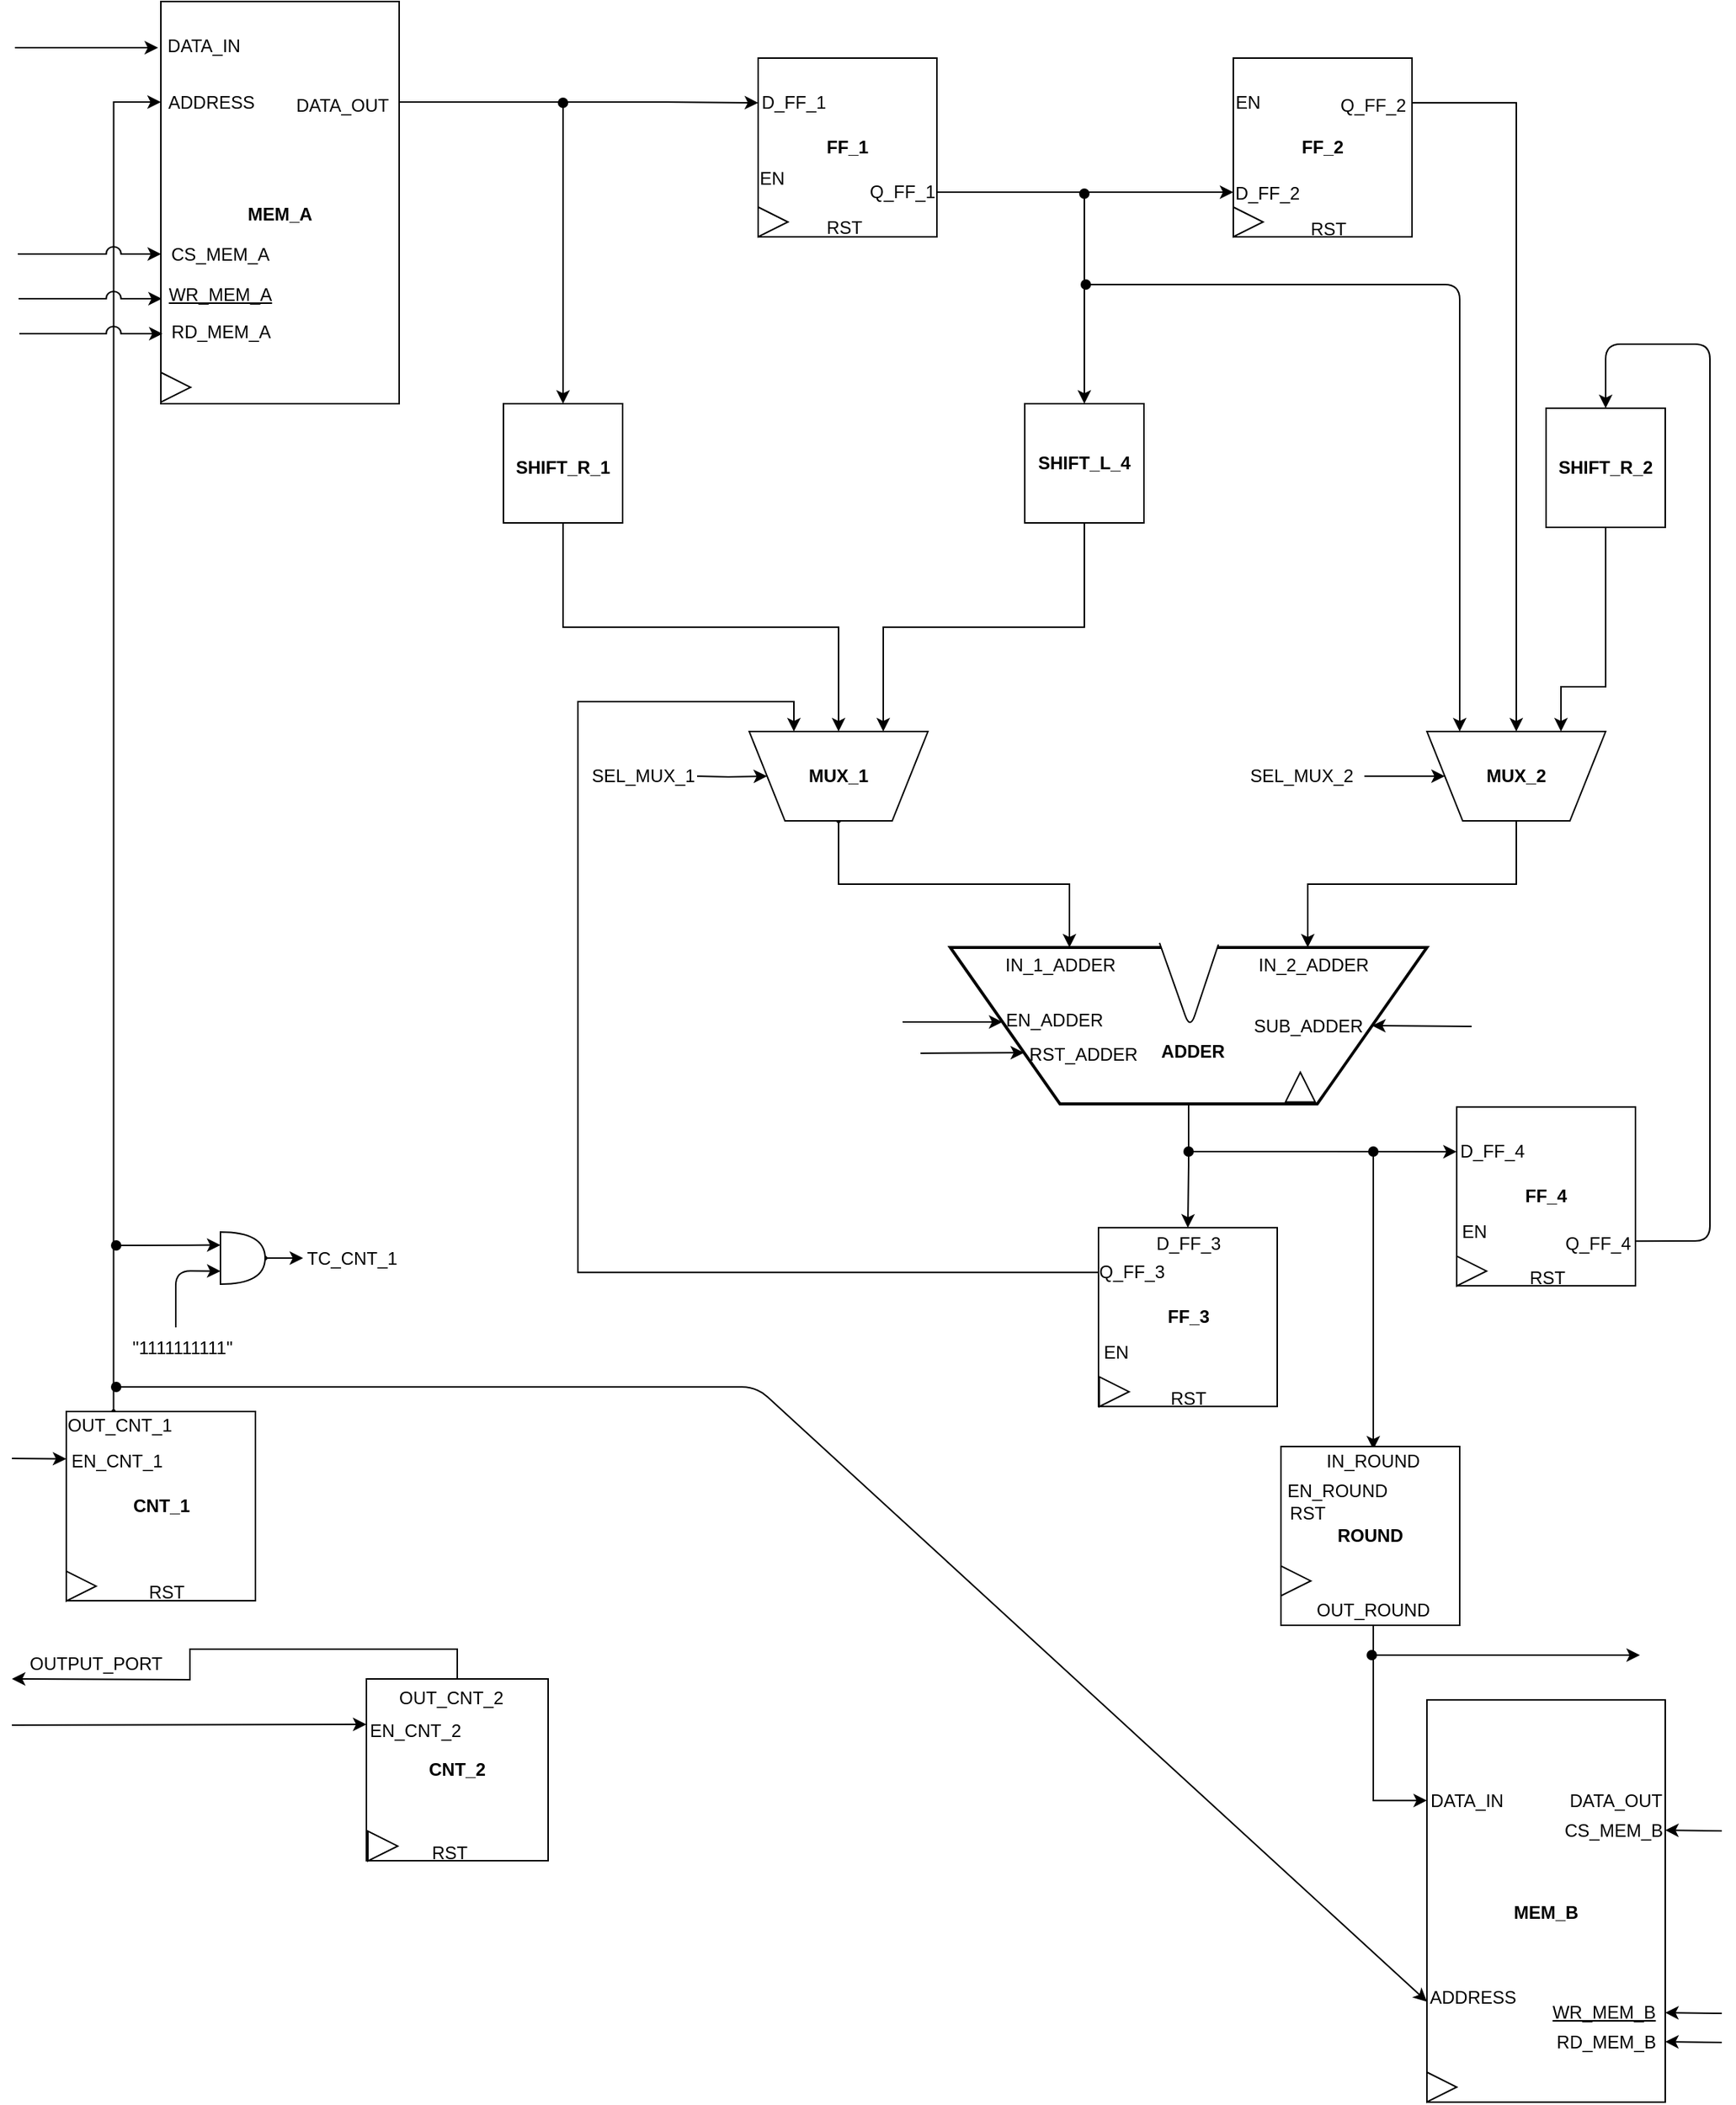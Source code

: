 <mxfile version="10.6.5" type="github"><diagram id="zmofKFTXcaP-koSaaH_2" name="Page-1"><mxGraphModel dx="1010" dy="555" grid="1" gridSize="10" guides="1" tooltips="1" connect="1" arrows="1" fold="1" page="1" pageScale="1" pageWidth="1169" pageHeight="827" math="0" shadow="0"><root><mxCell id="0"/><mxCell id="1" parent="0"/><mxCell id="V-4PgBDNpyKRyXy0ulgB-5" style="edgeStyle=orthogonalEdgeStyle;rounded=0;orthogonalLoop=1;jettySize=auto;html=1;exitX=0.5;exitY=1;exitDx=0;exitDy=0;entryX=0.5;entryY=0;entryDx=0;entryDy=0;" parent="1" source="Cmz5-py3-zcq8YhhBfew-87" target="Cmz5-py3-zcq8YhhBfew-98" edge="1"><mxGeometry relative="1" as="geometry"/></mxCell><mxCell id="Cmz5-py3-zcq8YhhBfew-87" value="" style="verticalLabelPosition=bottom;verticalAlign=top;html=1;strokeWidth=2;shape=trapezoid;perimeter=trapezoidPerimeter;whiteSpace=wrap;size=0.23;arcSize=10;flipV=1;" parent="1" vertex="1"><mxGeometry x="640" y="735" width="320" height="105" as="geometry"/></mxCell><mxCell id="Cmz5-py3-zcq8YhhBfew-36" style="edgeStyle=orthogonalEdgeStyle;rounded=0;orthogonalLoop=1;jettySize=auto;html=1;exitX=1;exitY=0.25;exitDx=0;exitDy=0;entryX=0;entryY=0.25;entryDx=0;entryDy=0;" parent="1" source="Cmz5-py3-zcq8YhhBfew-1" target="Cmz5-py3-zcq8YhhBfew-16" edge="1"><mxGeometry relative="1" as="geometry"><Array as="points"><mxPoint x="450" y="168"/><mxPoint x="450" y="168"/></Array></mxGeometry></mxCell><mxCell id="Cmz5-py3-zcq8YhhBfew-1" value="&lt;b&gt;&lt;br&gt;MEM_A&lt;/b&gt;" style="rounded=0;whiteSpace=wrap;html=1;" parent="1" vertex="1"><mxGeometry x="110" y="100" width="160" height="270" as="geometry"/></mxCell><mxCell id="Cmz5-py3-zcq8YhhBfew-2" value="DATA_IN" style="text;html=1;strokeColor=none;fillColor=none;align=center;verticalAlign=middle;whiteSpace=wrap;rounded=0;" parent="1" vertex="1"><mxGeometry x="119" y="120" width="40" height="20" as="geometry"/></mxCell><mxCell id="Cmz5-py3-zcq8YhhBfew-3" value="ADDRESS" style="text;html=1;strokeColor=none;fillColor=none;align=center;verticalAlign=middle;whiteSpace=wrap;rounded=0;" parent="1" vertex="1"><mxGeometry x="119" y="158" width="50" height="20" as="geometry"/></mxCell><mxCell id="Cmz5-py3-zcq8YhhBfew-4" value="CS_MEM_A" style="text;html=1;strokeColor=none;fillColor=none;align=center;verticalAlign=middle;whiteSpace=wrap;rounded=0;" parent="1" vertex="1"><mxGeometry x="120" y="260" width="60" height="20" as="geometry"/></mxCell><mxCell id="Cmz5-py3-zcq8YhhBfew-5" value="&lt;u&gt;WR_MEM_A&lt;/u&gt;" style="text;html=1;strokeColor=none;fillColor=none;align=center;verticalAlign=middle;whiteSpace=wrap;rounded=0;" parent="1" vertex="1"><mxGeometry x="120" y="287" width="60" height="20" as="geometry"/></mxCell><mxCell id="Cmz5-py3-zcq8YhhBfew-8" value="RD_MEM_A" style="text;html=1;strokeColor=none;fillColor=none;align=center;verticalAlign=middle;whiteSpace=wrap;rounded=0;" parent="1" vertex="1"><mxGeometry x="112.5" y="312" width="75" height="20" as="geometry"/></mxCell><mxCell id="Cmz5-py3-zcq8YhhBfew-12" value="DATA_OUT" style="text;html=1;strokeColor=none;fillColor=none;align=center;verticalAlign=middle;whiteSpace=wrap;rounded=0;" parent="1" vertex="1"><mxGeometry x="212" y="160" width="40" height="20" as="geometry"/></mxCell><mxCell id="Cmz5-py3-zcq8YhhBfew-15" value="" style="triangle;whiteSpace=wrap;html=1;" parent="1" vertex="1"><mxGeometry x="110" y="349" width="20" height="20" as="geometry"/></mxCell><mxCell id="Cmz5-py3-zcq8YhhBfew-40" style="edgeStyle=orthogonalEdgeStyle;rounded=0;orthogonalLoop=1;jettySize=auto;html=1;exitX=1;exitY=0.75;exitDx=0;exitDy=0;entryX=0;entryY=0.75;entryDx=0;entryDy=0;" parent="1" source="Cmz5-py3-zcq8YhhBfew-16" target="Cmz5-py3-zcq8YhhBfew-32" edge="1"><mxGeometry relative="1" as="geometry"/></mxCell><mxCell id="Cmz5-py3-zcq8YhhBfew-16" value="&lt;b&gt;FF_1&lt;/b&gt;" style="whiteSpace=wrap;html=1;aspect=fixed;" parent="1" vertex="1"><mxGeometry x="511" y="138" width="120" height="120" as="geometry"/></mxCell><mxCell id="Cmz5-py3-zcq8YhhBfew-41" style="edgeStyle=orthogonalEdgeStyle;rounded=0;orthogonalLoop=1;jettySize=auto;html=1;exitX=1;exitY=0.25;exitDx=0;exitDy=0;entryX=0.5;entryY=1;entryDx=0;entryDy=0;" parent="1" source="Cmz5-py3-zcq8YhhBfew-32" target="Cmz5-py3-zcq8YhhBfew-65" edge="1"><mxGeometry relative="1" as="geometry"><mxPoint x="1070" y="168" as="targetPoint"/></mxGeometry></mxCell><mxCell id="Cmz5-py3-zcq8YhhBfew-32" value="&lt;b&gt;FF_2&lt;/b&gt;" style="whiteSpace=wrap;html=1;aspect=fixed;" parent="1" vertex="1"><mxGeometry x="830" y="138" width="120" height="120" as="geometry"/></mxCell><mxCell id="Cmz5-py3-zcq8YhhBfew-33" value="D_FF_1" style="text;html=1;strokeColor=none;fillColor=none;align=center;verticalAlign=middle;whiteSpace=wrap;rounded=0;" parent="1" vertex="1"><mxGeometry x="515" y="158" width="40" height="20" as="geometry"/></mxCell><mxCell id="Cmz5-py3-zcq8YhhBfew-37" value="Q_FF_1" style="text;html=1;strokeColor=none;fillColor=none;align=center;verticalAlign=middle;whiteSpace=wrap;rounded=0;" parent="1" vertex="1"><mxGeometry x="588" y="218" width="40" height="20" as="geometry"/></mxCell><mxCell id="Cmz5-py3-zcq8YhhBfew-43" value="D_FF_2" style="text;html=1;strokeColor=none;fillColor=none;align=center;verticalAlign=middle;whiteSpace=wrap;rounded=0;" parent="1" vertex="1"><mxGeometry x="833" y="219" width="40" height="20" as="geometry"/></mxCell><mxCell id="Cmz5-py3-zcq8YhhBfew-44" value="Q_FF_2" style="text;html=1;strokeColor=none;fillColor=none;align=center;verticalAlign=middle;whiteSpace=wrap;rounded=0;" parent="1" vertex="1"><mxGeometry x="904" y="160" width="40" height="20" as="geometry"/></mxCell><mxCell id="Cmz5-py3-zcq8YhhBfew-48" value="" style="triangle;whiteSpace=wrap;html=1;" parent="1" vertex="1"><mxGeometry x="511" y="238" width="20" height="20" as="geometry"/></mxCell><mxCell id="Cmz5-py3-zcq8YhhBfew-49" value="" style="triangle;whiteSpace=wrap;html=1;" parent="1" vertex="1"><mxGeometry x="830" y="238" width="20" height="20" as="geometry"/></mxCell><mxCell id="Cmz5-py3-zcq8YhhBfew-50" value="" style="endArrow=classic;html=1;entryX=0.5;entryY=0;entryDx=0;entryDy=0;startArrow=circle;startFill=1;startSize=2;" parent="1" target="Cmz5-py3-zcq8YhhBfew-54" edge="1"><mxGeometry width="50" height="50" relative="1" as="geometry"><mxPoint x="380" y="164" as="sourcePoint"/><mxPoint x="380" y="364" as="targetPoint"/></mxGeometry></mxCell><mxCell id="Cmz5-py3-zcq8YhhBfew-51" value="" style="endArrow=classic;html=1;entryX=0.5;entryY=0;entryDx=0;entryDy=0;startArrow=circle;startFill=1;startSize=2;" parent="1" target="Cmz5-py3-zcq8YhhBfew-55" edge="1"><mxGeometry width="50" height="50" relative="1" as="geometry"><mxPoint x="730" y="225" as="sourcePoint"/><mxPoint x="727" y="400" as="targetPoint"/><Array as="points"><mxPoint x="730" y="350"/></Array></mxGeometry></mxCell><mxCell id="Cmz5-py3-zcq8YhhBfew-59" style="edgeStyle=orthogonalEdgeStyle;rounded=0;orthogonalLoop=1;jettySize=auto;html=1;exitX=0.5;exitY=1;exitDx=0;exitDy=0;entryX=0.5;entryY=1;entryDx=0;entryDy=0;" parent="1" source="Cmz5-py3-zcq8YhhBfew-54" target="Cmz5-py3-zcq8YhhBfew-58" edge="1"><mxGeometry relative="1" as="geometry"/></mxCell><mxCell id="Cmz5-py3-zcq8YhhBfew-54" value="" style="whiteSpace=wrap;html=1;aspect=fixed;" parent="1" vertex="1"><mxGeometry x="340" y="370" width="80" height="80" as="geometry"/></mxCell><mxCell id="Cmz5-py3-zcq8YhhBfew-60" style="edgeStyle=orthogonalEdgeStyle;rounded=0;orthogonalLoop=1;jettySize=auto;html=1;exitX=0.5;exitY=1;exitDx=0;exitDy=0;entryX=0.25;entryY=1;entryDx=0;entryDy=0;" parent="1" source="Cmz5-py3-zcq8YhhBfew-55" target="Cmz5-py3-zcq8YhhBfew-58" edge="1"><mxGeometry relative="1" as="geometry"/></mxCell><mxCell id="Cmz5-py3-zcq8YhhBfew-55" value="" style="whiteSpace=wrap;html=1;aspect=fixed;" parent="1" vertex="1"><mxGeometry x="690" y="370" width="80" height="80" as="geometry"/></mxCell><mxCell id="Cmz5-py3-zcq8YhhBfew-56" value="&lt;b&gt;SHIFT_R_1&lt;/b&gt;" style="text;html=1;strokeColor=none;fillColor=none;align=center;verticalAlign=middle;whiteSpace=wrap;rounded=0;" parent="1" vertex="1"><mxGeometry x="360" y="403" width="40" height="20" as="geometry"/></mxCell><mxCell id="Cmz5-py3-zcq8YhhBfew-57" value="&lt;b&gt;SHIFT_L_4&lt;/b&gt;" style="text;html=1;strokeColor=none;fillColor=none;align=center;verticalAlign=middle;whiteSpace=wrap;rounded=0;" parent="1" vertex="1"><mxGeometry x="710" y="400" width="40" height="20" as="geometry"/></mxCell><mxCell id="Cmz5-py3-zcq8YhhBfew-138" style="edgeStyle=orthogonalEdgeStyle;rounded=0;jumpStyle=arc;jumpSize=11;orthogonalLoop=1;jettySize=auto;html=1;exitX=0.5;exitY=0;exitDx=0;exitDy=0;entryX=0.25;entryY=0;entryDx=0;entryDy=0;startArrow=oval;startFill=1;startSize=2;endSize=6;" parent="1" source="Cmz5-py3-zcq8YhhBfew-58" target="Cmz5-py3-zcq8YhhBfew-87" edge="1"><mxGeometry relative="1" as="geometry"/></mxCell><mxCell id="Cmz5-py3-zcq8YhhBfew-58" value="" style="shape=trapezoid;perimeter=trapezoidPerimeter;whiteSpace=wrap;html=1;rotation=180;" parent="1" vertex="1"><mxGeometry x="505" y="590" width="120" height="60" as="geometry"/></mxCell><mxCell id="Cmz5-py3-zcq8YhhBfew-61" value="&lt;b&gt;MUX_1&lt;/b&gt;" style="text;html=1;strokeColor=none;fillColor=none;align=center;verticalAlign=middle;whiteSpace=wrap;rounded=0;" parent="1" vertex="1"><mxGeometry x="545" y="610" width="40" height="20" as="geometry"/></mxCell><mxCell id="Cmz5-py3-zcq8YhhBfew-64" value="" style="edgeStyle=orthogonalEdgeStyle;rounded=0;orthogonalLoop=1;jettySize=auto;html=1;" parent="1" target="Cmz5-py3-zcq8YhhBfew-58" edge="1"><mxGeometry relative="1" as="geometry"><mxPoint x="470" y="620" as="sourcePoint"/></mxGeometry></mxCell><mxCell id="Cmz5-py3-zcq8YhhBfew-63" value="SEL_MUX_1" style="text;html=1;strokeColor=none;fillColor=none;align=center;verticalAlign=middle;whiteSpace=wrap;rounded=0;" parent="1" vertex="1"><mxGeometry x="404" y="610" width="60" height="20" as="geometry"/></mxCell><mxCell id="Cmz5-py3-zcq8YhhBfew-93" style="edgeStyle=orthogonalEdgeStyle;rounded=0;orthogonalLoop=1;jettySize=auto;html=1;exitX=0.5;exitY=0;exitDx=0;exitDy=0;entryX=0.75;entryY=0;entryDx=0;entryDy=0;" parent="1" source="Cmz5-py3-zcq8YhhBfew-65" target="Cmz5-py3-zcq8YhhBfew-87" edge="1"><mxGeometry relative="1" as="geometry"/></mxCell><mxCell id="Cmz5-py3-zcq8YhhBfew-65" value="" style="shape=trapezoid;perimeter=trapezoidPerimeter;whiteSpace=wrap;html=1;rotation=180;" parent="1" vertex="1"><mxGeometry x="960" y="590" width="120" height="60" as="geometry"/></mxCell><mxCell id="Cmz5-py3-zcq8YhhBfew-66" value="&lt;b&gt;MUX_2&lt;/b&gt;" style="text;html=1;strokeColor=none;fillColor=none;align=center;verticalAlign=middle;whiteSpace=wrap;rounded=0;" parent="1" vertex="1"><mxGeometry x="1000" y="610" width="40" height="20" as="geometry"/></mxCell><mxCell id="Cmz5-py3-zcq8YhhBfew-67" value="" style="endArrow=classic;html=1;entryX=0.75;entryY=1;entryDx=0;entryDy=0;startSize=2;startArrow=circle;startFill=1;" parent="1" edge="1"><mxGeometry width="50" height="50" relative="1" as="geometry"><mxPoint x="727" y="290" as="sourcePoint"/><mxPoint x="982" y="590" as="targetPoint"/><Array as="points"><mxPoint x="982" y="290"/></Array></mxGeometry></mxCell><mxCell id="Cmz5-py3-zcq8YhhBfew-69" style="edgeStyle=orthogonalEdgeStyle;rounded=0;orthogonalLoop=1;jettySize=auto;html=1;exitX=0.5;exitY=1;exitDx=0;exitDy=0;entryX=0.25;entryY=1;entryDx=0;entryDy=0;" parent="1" source="Cmz5-py3-zcq8YhhBfew-68" target="Cmz5-py3-zcq8YhhBfew-65" edge="1"><mxGeometry relative="1" as="geometry"><Array as="points"><mxPoint x="1080" y="560"/><mxPoint x="1050" y="560"/></Array></mxGeometry></mxCell><mxCell id="Cmz5-py3-zcq8YhhBfew-68" value="&lt;b&gt;SHIFT_R_2&lt;/b&gt;" style="whiteSpace=wrap;html=1;aspect=fixed;" parent="1" vertex="1"><mxGeometry x="1040" y="373" width="80" height="80" as="geometry"/></mxCell><mxCell id="Cmz5-py3-zcq8YhhBfew-76" style="edgeStyle=orthogonalEdgeStyle;rounded=0;orthogonalLoop=1;jettySize=auto;html=1;entryX=1;entryY=0.5;entryDx=0;entryDy=0;" parent="1" target="Cmz5-py3-zcq8YhhBfew-65" edge="1"><mxGeometry relative="1" as="geometry"><Array as="points"><mxPoint x="918" y="620"/></Array><mxPoint x="918" y="620" as="sourcePoint"/></mxGeometry></mxCell><mxCell id="Cmz5-py3-zcq8YhhBfew-70" value="SEL_MUX_2" style="text;html=1;strokeColor=none;fillColor=none;align=center;verticalAlign=middle;whiteSpace=wrap;rounded=0;" parent="1" vertex="1"><mxGeometry x="844" y="610" width="64" height="20" as="geometry"/></mxCell><mxCell id="Cmz5-py3-zcq8YhhBfew-78" value="&lt;b&gt;ADDER&lt;/b&gt;" style="text;html=1;strokeColor=none;fillColor=none;align=center;verticalAlign=middle;whiteSpace=wrap;rounded=0;" parent="1" vertex="1"><mxGeometry x="783" y="795" width="40" height="20" as="geometry"/></mxCell><mxCell id="Cmz5-py3-zcq8YhhBfew-79" value="RST_ADDER" style="text;html=1;strokeColor=none;fillColor=none;align=center;verticalAlign=middle;whiteSpace=wrap;rounded=0;" parent="1" vertex="1"><mxGeometry x="691" y="797" width="77" height="20" as="geometry"/></mxCell><mxCell id="Cmz5-py3-zcq8YhhBfew-84" value="EN_ADDER" style="text;html=1;strokeColor=none;fillColor=none;align=center;verticalAlign=middle;whiteSpace=wrap;rounded=0;" parent="1" vertex="1"><mxGeometry x="676" y="774" width="68" height="20" as="geometry"/></mxCell><mxCell id="Cmz5-py3-zcq8YhhBfew-83" value="" style="triangle;whiteSpace=wrap;html=1;rotation=90;strokeColor=none;" parent="1" vertex="1"><mxGeometry x="778" y="735" width="45" height="40" as="geometry"/></mxCell><mxCell id="Cmz5-py3-zcq8YhhBfew-89" value="" style="endArrow=none;html=1;exitX=0.439;exitY=1.029;exitDx=0;exitDy=0;exitPerimeter=0;" parent="1" source="Cmz5-py3-zcq8YhhBfew-87" edge="1"><mxGeometry width="50" height="50" relative="1" as="geometry"><mxPoint x="775" y="795" as="sourcePoint"/><mxPoint x="820" y="733" as="targetPoint"/><Array as="points"><mxPoint x="801" y="790"/></Array></mxGeometry></mxCell><mxCell id="Cmz5-py3-zcq8YhhBfew-91" value="" style="triangle;whiteSpace=wrap;html=1;rotation=-90;" parent="1" vertex="1"><mxGeometry x="865" y="818.8" width="20" height="20" as="geometry"/></mxCell><mxCell id="Cmz5-py3-zcq8YhhBfew-104" style="edgeStyle=orthogonalEdgeStyle;rounded=0;orthogonalLoop=1;jettySize=auto;html=1;exitX=0;exitY=0.25;exitDx=0;exitDy=0;entryX=0.75;entryY=1;entryDx=0;entryDy=0;" parent="1" source="Cmz5-py3-zcq8YhhBfew-98" target="Cmz5-py3-zcq8YhhBfew-58" edge="1"><mxGeometry relative="1" as="geometry"><mxPoint x="380" y="570" as="targetPoint"/><Array as="points"><mxPoint x="390" y="953"/><mxPoint x="390" y="570"/><mxPoint x="535" y="570"/></Array></mxGeometry></mxCell><mxCell id="Cmz5-py3-zcq8YhhBfew-98" value="&lt;b&gt;FF_3&lt;/b&gt;" style="whiteSpace=wrap;html=1;aspect=fixed;" parent="1" vertex="1"><mxGeometry x="739.5" y="923.1" width="120" height="120" as="geometry"/></mxCell><mxCell id="Cmz5-py3-zcq8YhhBfew-102" value="D_FF_3" style="text;html=1;strokeColor=none;fillColor=none;align=center;verticalAlign=middle;whiteSpace=wrap;rounded=0;" parent="1" vertex="1"><mxGeometry x="780" y="924" width="40" height="20" as="geometry"/></mxCell><mxCell id="Cmz5-py3-zcq8YhhBfew-103" value="Q_FF_3" style="text;html=1;strokeColor=none;fillColor=none;align=center;verticalAlign=middle;whiteSpace=wrap;rounded=0;" parent="1" vertex="1"><mxGeometry x="742" y="943" width="40" height="20" as="geometry"/></mxCell><mxCell id="Cmz5-py3-zcq8YhhBfew-105" value="" style="endArrow=classic;html=1;entryX=0.5;entryY=0;entryDx=0;entryDy=0;exitX=1;exitY=0.75;exitDx=0;exitDy=0;" parent="1" source="Cmz5-py3-zcq8YhhBfew-106" target="Cmz5-py3-zcq8YhhBfew-68" edge="1"><mxGeometry width="50" height="50" relative="1" as="geometry"><mxPoint x="1110" y="910" as="sourcePoint"/><mxPoint x="1160" y="880" as="targetPoint"/><Array as="points"><mxPoint x="1150" y="932"/><mxPoint x="1150" y="902"/><mxPoint x="1150" y="880"/><mxPoint x="1150" y="360"/><mxPoint x="1150" y="330"/><mxPoint x="1110" y="330"/><mxPoint x="1080" y="330"/><mxPoint x="1080" y="360"/></Array></mxGeometry></mxCell><mxCell id="Cmz5-py3-zcq8YhhBfew-106" value="&lt;b&gt;FF_4&lt;/b&gt;" style="whiteSpace=wrap;html=1;aspect=fixed;" parent="1" vertex="1"><mxGeometry x="980" y="842.1" width="120" height="120" as="geometry"/></mxCell><mxCell id="Cmz5-py3-zcq8YhhBfew-108" value="" style="endArrow=classic;html=1;entryX=0;entryY=0.25;entryDx=0;entryDy=0;startArrow=oval;startFill=1;" parent="1" target="Cmz5-py3-zcq8YhhBfew-106" edge="1"><mxGeometry width="50" height="50" relative="1" as="geometry"><mxPoint x="800" y="872" as="sourcePoint"/><mxPoint x="943" y="860" as="targetPoint"/></mxGeometry></mxCell><mxCell id="Cmz5-py3-zcq8YhhBfew-110" value="D_FF_4" style="text;html=1;strokeColor=none;fillColor=none;align=center;verticalAlign=middle;whiteSpace=wrap;rounded=0;" parent="1" vertex="1"><mxGeometry x="984" y="862" width="40" height="20" as="geometry"/></mxCell><mxCell id="Cmz5-py3-zcq8YhhBfew-112" value="Q_FF_4" style="text;html=1;strokeColor=none;fillColor=none;align=center;verticalAlign=middle;whiteSpace=wrap;rounded=0;" parent="1" vertex="1"><mxGeometry x="1055" y="924" width="40" height="20" as="geometry"/></mxCell><mxCell id="Cmz5-py3-zcq8YhhBfew-115" value="" style="triangle;whiteSpace=wrap;html=1;" parent="1" vertex="1"><mxGeometry x="740" y="1023.2" width="20" height="20" as="geometry"/></mxCell><mxCell id="Cmz5-py3-zcq8YhhBfew-116" value="" style="triangle;whiteSpace=wrap;html=1;" parent="1" vertex="1"><mxGeometry x="980" y="942.2" width="20" height="20" as="geometry"/></mxCell><mxCell id="Cmz5-py3-zcq8YhhBfew-117" value="" style="endArrow=classic;html=1;entryX=0.5;entryY=0;entryDx=0;entryDy=0;startArrow=oval;startFill=1;endSize=6;startSize=6;" parent="1" edge="1"><mxGeometry width="50" height="50" relative="1" as="geometry"><mxPoint x="924" y="872" as="sourcePoint"/><mxPoint x="924" y="1072" as="targetPoint"/></mxGeometry></mxCell><mxCell id="Cmz5-py3-zcq8YhhBfew-118" value="&lt;b&gt;ROUND&lt;/b&gt;" style="whiteSpace=wrap;html=1;aspect=fixed;" parent="1" vertex="1"><mxGeometry x="862" y="1070" width="120" height="120" as="geometry"/></mxCell><mxCell id="Cmz5-py3-zcq8YhhBfew-119" value="IN_ROUND" style="text;html=1;strokeColor=none;fillColor=none;align=center;verticalAlign=middle;whiteSpace=wrap;rounded=0;" parent="1" vertex="1"><mxGeometry x="904" y="1070" width="40" height="20" as="geometry"/></mxCell><mxCell id="Cmz5-py3-zcq8YhhBfew-121" style="edgeStyle=orthogonalEdgeStyle;rounded=0;orthogonalLoop=1;jettySize=auto;html=1;exitX=0.5;exitY=1;exitDx=0;exitDy=0;entryX=0;entryY=0.25;entryDx=0;entryDy=0;jumpStyle=arc;jumpSize=11;" parent="1" source="Cmz5-py3-zcq8YhhBfew-120" target="Cmz5-py3-zcq8YhhBfew-125" edge="1"><mxGeometry relative="1" as="geometry"><mxPoint x="922" y="1280" as="targetPoint"/></mxGeometry></mxCell><mxCell id="Cmz5-py3-zcq8YhhBfew-120" value="OUT_ROUND" style="text;html=1;strokeColor=none;fillColor=none;align=center;verticalAlign=middle;whiteSpace=wrap;rounded=0;" parent="1" vertex="1"><mxGeometry x="884" y="1170" width="80" height="20" as="geometry"/></mxCell><mxCell id="Cmz5-py3-zcq8YhhBfew-122" value="" style="triangle;whiteSpace=wrap;html=1;" parent="1" vertex="1"><mxGeometry x="862" y="1150.2" width="20" height="20" as="geometry"/></mxCell><mxCell id="Cmz5-py3-zcq8YhhBfew-123" value="EN_ROUND" style="text;html=1;strokeColor=none;fillColor=none;align=center;verticalAlign=middle;whiteSpace=wrap;rounded=0;" parent="1" vertex="1"><mxGeometry x="880" y="1090" width="40" height="20" as="geometry"/></mxCell><mxCell id="Cmz5-py3-zcq8YhhBfew-125" value="&lt;b&gt;&lt;br&gt;MEM_B&lt;/b&gt;" style="rounded=0;whiteSpace=wrap;html=1;" parent="1" vertex="1"><mxGeometry x="960" y="1240.1" width="160" height="270" as="geometry"/></mxCell><mxCell id="Cmz5-py3-zcq8YhhBfew-126" value="DATA_IN" style="text;html=1;strokeColor=none;fillColor=none;align=center;verticalAlign=middle;whiteSpace=wrap;rounded=0;" parent="1" vertex="1"><mxGeometry x="967" y="1298" width="40" height="20" as="geometry"/></mxCell><mxCell id="Cmz5-py3-zcq8YhhBfew-127" value="" style="triangle;whiteSpace=wrap;html=1;" parent="1" vertex="1"><mxGeometry x="960" y="1490" width="20" height="20" as="geometry"/></mxCell><mxCell id="Cmz5-py3-zcq8YhhBfew-131" value="RD_MEM_B" style="text;html=1;strokeColor=none;fillColor=none;align=center;verticalAlign=middle;whiteSpace=wrap;rounded=0;" parent="1" vertex="1"><mxGeometry x="1042.7" y="1460" width="75" height="20" as="geometry"/></mxCell><mxCell id="Cmz5-py3-zcq8YhhBfew-132" value="CS_MEM_B" style="text;html=1;strokeColor=none;fillColor=none;align=center;verticalAlign=middle;whiteSpace=wrap;rounded=0;" parent="1" vertex="1"><mxGeometry x="1052.5" y="1318" width="65" height="20" as="geometry"/></mxCell><mxCell id="Cmz5-py3-zcq8YhhBfew-133" value="&lt;u&gt;WR_MEM_B&lt;/u&gt;" style="text;html=1;strokeColor=none;fillColor=none;align=center;verticalAlign=middle;whiteSpace=wrap;rounded=0;" parent="1" vertex="1"><mxGeometry x="1044" y="1440" width="70" height="20" as="geometry"/></mxCell><mxCell id="Cmz5-py3-zcq8YhhBfew-134" value="ADDRESS" style="text;html=1;strokeColor=none;fillColor=none;align=center;verticalAlign=middle;whiteSpace=wrap;rounded=0;" parent="1" vertex="1"><mxGeometry x="965" y="1430" width="52" height="20" as="geometry"/></mxCell><mxCell id="Cmz5-py3-zcq8YhhBfew-135" value="DATA_OUT" style="text;html=1;strokeColor=none;fillColor=none;align=center;verticalAlign=middle;whiteSpace=wrap;rounded=0;" parent="1" vertex="1"><mxGeometry x="1067" y="1298" width="40" height="20" as="geometry"/></mxCell><mxCell id="Cmz5-py3-zcq8YhhBfew-136" value="SUB_ADDER" style="text;html=1;strokeColor=none;fillColor=none;align=center;verticalAlign=middle;whiteSpace=wrap;rounded=0;" parent="1" vertex="1"><mxGeometry x="842.5" y="778" width="75" height="20" as="geometry"/></mxCell><mxCell id="Cmz5-py3-zcq8YhhBfew-139" value="EN" style="text;html=1;strokeColor=none;fillColor=none;align=center;verticalAlign=middle;whiteSpace=wrap;rounded=0;" parent="1" vertex="1"><mxGeometry x="740" y="996.5" width="23" height="20" as="geometry"/></mxCell><mxCell id="Cmz5-py3-zcq8YhhBfew-140" value="EN" style="text;html=1;strokeColor=none;fillColor=none;align=center;verticalAlign=middle;whiteSpace=wrap;rounded=0;" parent="1" vertex="1"><mxGeometry x="980" y="916" width="24" height="20" as="geometry"/></mxCell><mxCell id="Cmz5-py3-zcq8YhhBfew-141" value="EN" style="text;html=1;strokeColor=none;fillColor=none;align=center;verticalAlign=middle;whiteSpace=wrap;rounded=0;" parent="1" vertex="1"><mxGeometry x="830" y="158" width="20" height="20" as="geometry"/></mxCell><mxCell id="Cmz5-py3-zcq8YhhBfew-142" value="EN" style="text;html=1;strokeColor=none;fillColor=none;align=center;verticalAlign=middle;whiteSpace=wrap;rounded=0;" parent="1" vertex="1"><mxGeometry x="511" y="209" width="19" height="20" as="geometry"/></mxCell><mxCell id="Cmz5-py3-zcq8YhhBfew-143" value="" style="endArrow=classic;html=1;startArrow=oval;startFill=1;" parent="1" edge="1"><mxGeometry width="50" height="50" relative="1" as="geometry"><mxPoint x="923" y="1210" as="sourcePoint"/><mxPoint x="1103" y="1210" as="targetPoint"/></mxGeometry></mxCell><mxCell id="Cmz5-py3-zcq8YhhBfew-150" style="edgeStyle=orthogonalEdgeStyle;rounded=0;jumpStyle=arc;jumpSize=11;orthogonalLoop=1;jettySize=auto;html=1;exitX=0.25;exitY=0;exitDx=0;exitDy=0;entryX=0;entryY=0.25;entryDx=0;entryDy=0;startArrow=oval;startFill=1;startSize=2;endSize=6;" parent="1" source="Cmz5-py3-zcq8YhhBfew-145" target="Cmz5-py3-zcq8YhhBfew-1" edge="1"><mxGeometry relative="1" as="geometry"/></mxCell><mxCell id="Cmz5-py3-zcq8YhhBfew-145" value="&lt;b&gt;CNT_1&lt;/b&gt;" style="whiteSpace=wrap;html=1;aspect=fixed;" parent="1" vertex="1"><mxGeometry x="46.5" y="1046.5" width="127" height="127" as="geometry"/></mxCell><mxCell id="Cmz5-py3-zcq8YhhBfew-172" style="edgeStyle=orthogonalEdgeStyle;rounded=0;jumpStyle=arc;jumpSize=11;orthogonalLoop=1;jettySize=auto;html=1;exitX=0.5;exitY=0;exitDx=0;exitDy=0;startArrow=none;startFill=0;" parent="1" source="Cmz5-py3-zcq8YhhBfew-146" edge="1"><mxGeometry relative="1" as="geometry"><mxPoint x="10" y="1226" as="targetPoint"/></mxGeometry></mxCell><mxCell id="Cmz5-py3-zcq8YhhBfew-146" value="&lt;b&gt;CNT_2&lt;/b&gt;" style="whiteSpace=wrap;html=1;aspect=fixed;" parent="1" vertex="1"><mxGeometry x="248" y="1226" width="122" height="122" as="geometry"/></mxCell><mxCell id="Cmz5-py3-zcq8YhhBfew-147" value="" style="triangle;whiteSpace=wrap;html=1;" parent="1" vertex="1"><mxGeometry x="46.5" y="1153.7" width="20" height="20" as="geometry"/></mxCell><mxCell id="Cmz5-py3-zcq8YhhBfew-165" value="" style="triangle;whiteSpace=wrap;html=1;" parent="1" vertex="1"><mxGeometry x="249" y="1328.2" width="20" height="20" as="geometry"/></mxCell><mxCell id="Cmz5-py3-zcq8YhhBfew-167" value="EN_CNT_2" style="text;html=1;strokeColor=none;fillColor=none;align=center;verticalAlign=middle;whiteSpace=wrap;rounded=0;" parent="1" vertex="1"><mxGeometry x="252" y="1247" width="58" height="28" as="geometry"/></mxCell><mxCell id="Cmz5-py3-zcq8YhhBfew-168" value="EN_CNT_1" style="text;html=1;resizable=0;points=[];autosize=1;align=left;verticalAlign=top;spacingTop=-4;" parent="1" vertex="1"><mxGeometry x="47.5" y="1070" width="80" height="10" as="geometry"/></mxCell><mxCell id="Cmz5-py3-zcq8YhhBfew-169" value="OUT_CNT_1" style="text;html=1;strokeColor=none;fillColor=none;align=center;verticalAlign=middle;whiteSpace=wrap;rounded=0;" parent="1" vertex="1"><mxGeometry x="48" y="1046" width="69" height="20" as="geometry"/></mxCell><mxCell id="Cmz5-py3-zcq8YhhBfew-170" value="OUT_CNT_2" style="text;html=1;strokeColor=none;fillColor=none;align=center;verticalAlign=middle;whiteSpace=wrap;rounded=0;" parent="1" vertex="1"><mxGeometry x="284.5" y="1229" width="40" height="20" as="geometry"/></mxCell><mxCell id="Cmz5-py3-zcq8YhhBfew-173" value="RST" style="text;html=1;resizable=0;points=[];autosize=1;align=left;verticalAlign=top;spacingTop=-4;" parent="1" vertex="1"><mxGeometry x="555" y="242" width="40" height="10" as="geometry"/></mxCell><mxCell id="Cmz5-py3-zcq8YhhBfew-175" value="RST" style="text;html=1;resizable=0;points=[];autosize=1;align=left;verticalAlign=top;spacingTop=-4;" parent="1" vertex="1"><mxGeometry x="786" y="1028.092" width="40" height="10" as="geometry"/></mxCell><mxCell id="Cmz5-py3-zcq8YhhBfew-176" value="RST" style="text;html=1;resizable=0;points=[];autosize=1;align=left;verticalAlign=top;spacingTop=-4;" parent="1" vertex="1"><mxGeometry x="1027" y="947.091" width="40" height="10" as="geometry"/></mxCell><mxCell id="Cmz5-py3-zcq8YhhBfew-178" value="RST" style="text;html=1;resizable=0;points=[];autosize=1;align=left;verticalAlign=top;spacingTop=-4;" parent="1" vertex="1"><mxGeometry x="880" y="243" width="40" height="10" as="geometry"/></mxCell><mxCell id="Cmz5-py3-zcq8YhhBfew-179" value="RST" style="text;html=1;resizable=0;points=[];autosize=1;align=left;verticalAlign=top;spacingTop=-4;" parent="1" vertex="1"><mxGeometry x="99.5" y="1158.092" width="40" height="10" as="geometry"/></mxCell><mxCell id="Cmz5-py3-zcq8YhhBfew-180" value="RST" style="text;html=1;resizable=0;points=[];autosize=1;align=left;verticalAlign=top;spacingTop=-4;" parent="1" vertex="1"><mxGeometry x="289.5" y="1333.092" width="40" height="10" as="geometry"/></mxCell><mxCell id="Cmz5-py3-zcq8YhhBfew-181" value="RST" style="text;html=1;resizable=0;points=[];autosize=1;align=left;verticalAlign=top;spacingTop=-4;" parent="1" vertex="1"><mxGeometry x="866" y="1105.092" width="40" height="10" as="geometry"/></mxCell><mxCell id="Cmz5-py3-zcq8YhhBfew-187" value="" style="endArrow=classic;html=1;entryX=-0.025;entryY=0.116;entryDx=0;entryDy=0;entryPerimeter=0;" parent="1" edge="1"><mxGeometry width="50" height="50" relative="1" as="geometry"><mxPoint x="12" y="131" as="sourcePoint"/><mxPoint x="108.118" y="131.059" as="targetPoint"/></mxGeometry></mxCell><mxCell id="Cmz5-py3-zcq8YhhBfew-188" value="" style="endArrow=classic;html=1;entryX=-0.025;entryY=0.116;entryDx=0;entryDy=0;entryPerimeter=0;jumpStyle=arc;jumpSize=10;" parent="1" edge="1"><mxGeometry width="50" height="50" relative="1" as="geometry"><mxPoint x="14" y="269.5" as="sourcePoint"/><mxPoint x="110.118" y="269.559" as="targetPoint"/></mxGeometry></mxCell><mxCell id="Cmz5-py3-zcq8YhhBfew-189" value="" style="endArrow=classic;html=1;entryX=-0.025;entryY=0.116;entryDx=0;entryDy=0;entryPerimeter=0;jumpStyle=arc;jumpSize=10;" parent="1" edge="1"><mxGeometry width="50" height="50" relative="1" as="geometry"><mxPoint x="14.5" y="299.5" as="sourcePoint"/><mxPoint x="110.618" y="299.559" as="targetPoint"/></mxGeometry></mxCell><mxCell id="Cmz5-py3-zcq8YhhBfew-190" value="" style="endArrow=classic;html=1;entryX=-0.025;entryY=0.116;entryDx=0;entryDy=0;entryPerimeter=0;jumpStyle=arc;jumpSize=10;" parent="1" edge="1"><mxGeometry width="50" height="50" relative="1" as="geometry"><mxPoint x="15" y="323.0" as="sourcePoint"/><mxPoint x="111.118" y="323.059" as="targetPoint"/></mxGeometry></mxCell><mxCell id="V-4PgBDNpyKRyXy0ulgB-2" value="" style="endArrow=classic;html=1;entryX=0;entryY=0.5;entryDx=0;entryDy=0;" parent="1" edge="1"><mxGeometry width="50" height="50" relative="1" as="geometry"><mxPoint x="608" y="785" as="sourcePoint"/><mxPoint x="675" y="785" as="targetPoint"/></mxGeometry></mxCell><mxCell id="V-4PgBDNpyKRyXy0ulgB-3" value="" style="endArrow=classic;html=1;entryX=0;entryY=0.75;entryDx=0;entryDy=0;" parent="1" target="Cmz5-py3-zcq8YhhBfew-87" edge="1"><mxGeometry width="50" height="50" relative="1" as="geometry"><mxPoint x="620" y="806" as="sourcePoint"/><mxPoint x="671" y="827" as="targetPoint"/></mxGeometry></mxCell><mxCell id="V-4PgBDNpyKRyXy0ulgB-9" value="IN_1_ADDER" style="text;html=1;resizable=0;points=[];autosize=1;align=left;verticalAlign=top;spacingTop=-4;" parent="1" vertex="1"><mxGeometry x="674.5" y="737" width="90" height="20" as="geometry"/></mxCell><mxCell id="V-4PgBDNpyKRyXy0ulgB-10" value="IN_2_ADDER" style="text;html=1;resizable=0;points=[];autosize=1;align=left;verticalAlign=top;spacingTop=-4;" parent="1" vertex="1"><mxGeometry x="845" y="737" width="90" height="20" as="geometry"/></mxCell><mxCell id="V-4PgBDNpyKRyXy0ulgB-11" value="" style="endArrow=classic;html=1;entryX=1;entryY=0.5;entryDx=0;entryDy=0;" parent="1" target="Cmz5-py3-zcq8YhhBfew-87" edge="1"><mxGeometry width="50" height="50" relative="1" as="geometry"><mxPoint x="990" y="788" as="sourcePoint"/><mxPoint x="939" y="765" as="targetPoint"/><Array as="points"/></mxGeometry></mxCell><mxCell id="V-4PgBDNpyKRyXy0ulgB-14" style="edgeStyle=orthogonalEdgeStyle;rounded=0;jumpStyle=arc;jumpSize=11;orthogonalLoop=1;jettySize=auto;html=1;exitX=1;exitY=0.5;exitDx=0;exitDy=0;exitPerimeter=0;startArrow=oval;startFill=1;startSize=2;endSize=6;" parent="1" source="V-4PgBDNpyKRyXy0ulgB-15" edge="1"><mxGeometry relative="1" as="geometry"><mxPoint x="205.5" y="944" as="targetPoint"/></mxGeometry></mxCell><mxCell id="V-4PgBDNpyKRyXy0ulgB-15" value="" style="shape=or;whiteSpace=wrap;html=1;" parent="1" vertex="1"><mxGeometry x="150" y="926" width="30" height="35" as="geometry"/></mxCell><mxCell id="V-4PgBDNpyKRyXy0ulgB-16" value="TC_CNT_1" style="text;html=1;strokeColor=none;fillColor=none;align=center;verticalAlign=middle;whiteSpace=wrap;rounded=0;" parent="1" vertex="1"><mxGeometry x="206" y="934" width="65" height="20" as="geometry"/></mxCell><mxCell id="V-4PgBDNpyKRyXy0ulgB-18" value="" style="endArrow=classic;html=1;entryX=0;entryY=0.25;entryDx=0;entryDy=0;entryPerimeter=0;startArrow=oval;startFill=1;" parent="1" target="V-4PgBDNpyKRyXy0ulgB-15" edge="1"><mxGeometry width="50" height="50" relative="1" as="geometry"><mxPoint x="80" y="935" as="sourcePoint"/><mxPoint x="144" y="852" as="targetPoint"/></mxGeometry></mxCell><mxCell id="V-4PgBDNpyKRyXy0ulgB-19" value="&quot;1111111111&quot;" style="text;html=1;resizable=0;points=[];autosize=1;align=left;verticalAlign=top;spacingTop=-4;" parent="1" vertex="1"><mxGeometry x="89" y="993.5" width="80" height="20" as="geometry"/></mxCell><mxCell id="V-4PgBDNpyKRyXy0ulgB-22" value="" style="endArrow=classic;html=1;entryX=0;entryY=0.75;entryDx=0;entryDy=0;entryPerimeter=0;" parent="1" target="V-4PgBDNpyKRyXy0ulgB-15" edge="1"><mxGeometry width="50" height="50" relative="1" as="geometry"><mxPoint x="120" y="990" as="sourcePoint"/><mxPoint x="240" y="963" as="targetPoint"/><Array as="points"><mxPoint x="120" y="952"/></Array></mxGeometry></mxCell><mxCell id="V-4PgBDNpyKRyXy0ulgB-23" value="" style="endArrow=classic;html=1;entryX=0;entryY=0.25;entryDx=0;entryDy=0;" parent="1" target="Cmz5-py3-zcq8YhhBfew-146" edge="1"><mxGeometry width="50" height="50" relative="1" as="geometry"><mxPoint x="10" y="1257" as="sourcePoint"/><mxPoint x="60" y="1530" as="targetPoint"/></mxGeometry></mxCell><mxCell id="V-4PgBDNpyKRyXy0ulgB-24" value="" style="endArrow=classic;html=1;entryX=0;entryY=0.25;entryDx=0;entryDy=0;" parent="1" target="Cmz5-py3-zcq8YhhBfew-145" edge="1"><mxGeometry width="50" height="50" relative="1" as="geometry"><mxPoint x="10" y="1078" as="sourcePoint"/><mxPoint x="60" y="1530" as="targetPoint"/></mxGeometry></mxCell><mxCell id="SWMkyP5TXhKzwW5WwaiQ-1" value="" style="endArrow=classic;html=1;entryX=0;entryY=0.75;entryDx=0;entryDy=0;startArrow=oval;startFill=1;" parent="1" target="Cmz5-py3-zcq8YhhBfew-125" edge="1"><mxGeometry width="50" height="50" relative="1" as="geometry"><mxPoint x="80" y="1030" as="sourcePoint"/><mxPoint x="940" y="1360" as="targetPoint"/><Array as="points"><mxPoint x="510" y="1030"/></Array></mxGeometry></mxCell><mxCell id="SWMkyP5TXhKzwW5WwaiQ-3" value="" style="endArrow=classic;html=1;entryX=1.012;entryY=0.779;entryDx=0;entryDy=0;entryPerimeter=0;" parent="1" edge="1"><mxGeometry width="50" height="50" relative="1" as="geometry"><mxPoint x="1158" y="1470" as="sourcePoint"/><mxPoint x="1119.941" y="1469.529" as="targetPoint"/></mxGeometry></mxCell><mxCell id="SWMkyP5TXhKzwW5WwaiQ-5" value="" style="endArrow=classic;html=1;entryX=1.012;entryY=0.779;entryDx=0;entryDy=0;entryPerimeter=0;" parent="1" edge="1"><mxGeometry width="50" height="50" relative="1" as="geometry"><mxPoint x="1158" y="1450.5" as="sourcePoint"/><mxPoint x="1119.941" y="1450.029" as="targetPoint"/></mxGeometry></mxCell><mxCell id="SWMkyP5TXhKzwW5WwaiQ-6" value="" style="endArrow=classic;html=1;entryX=1.012;entryY=0.779;entryDx=0;entryDy=0;entryPerimeter=0;" parent="1" edge="1"><mxGeometry width="50" height="50" relative="1" as="geometry"><mxPoint x="1158" y="1328" as="sourcePoint"/><mxPoint x="1119.941" y="1327.529" as="targetPoint"/></mxGeometry></mxCell><mxCell id="p6ooNF8aSHiAu477tvLq-1" value="OUTPUT_PORT" style="text;html=1;resizable=0;points=[];autosize=1;align=left;verticalAlign=top;spacingTop=-4;" vertex="1" parent="1"><mxGeometry x="20" y="1206" width="100" height="20" as="geometry"/></mxCell></root></mxGraphModel></diagram></mxfile>